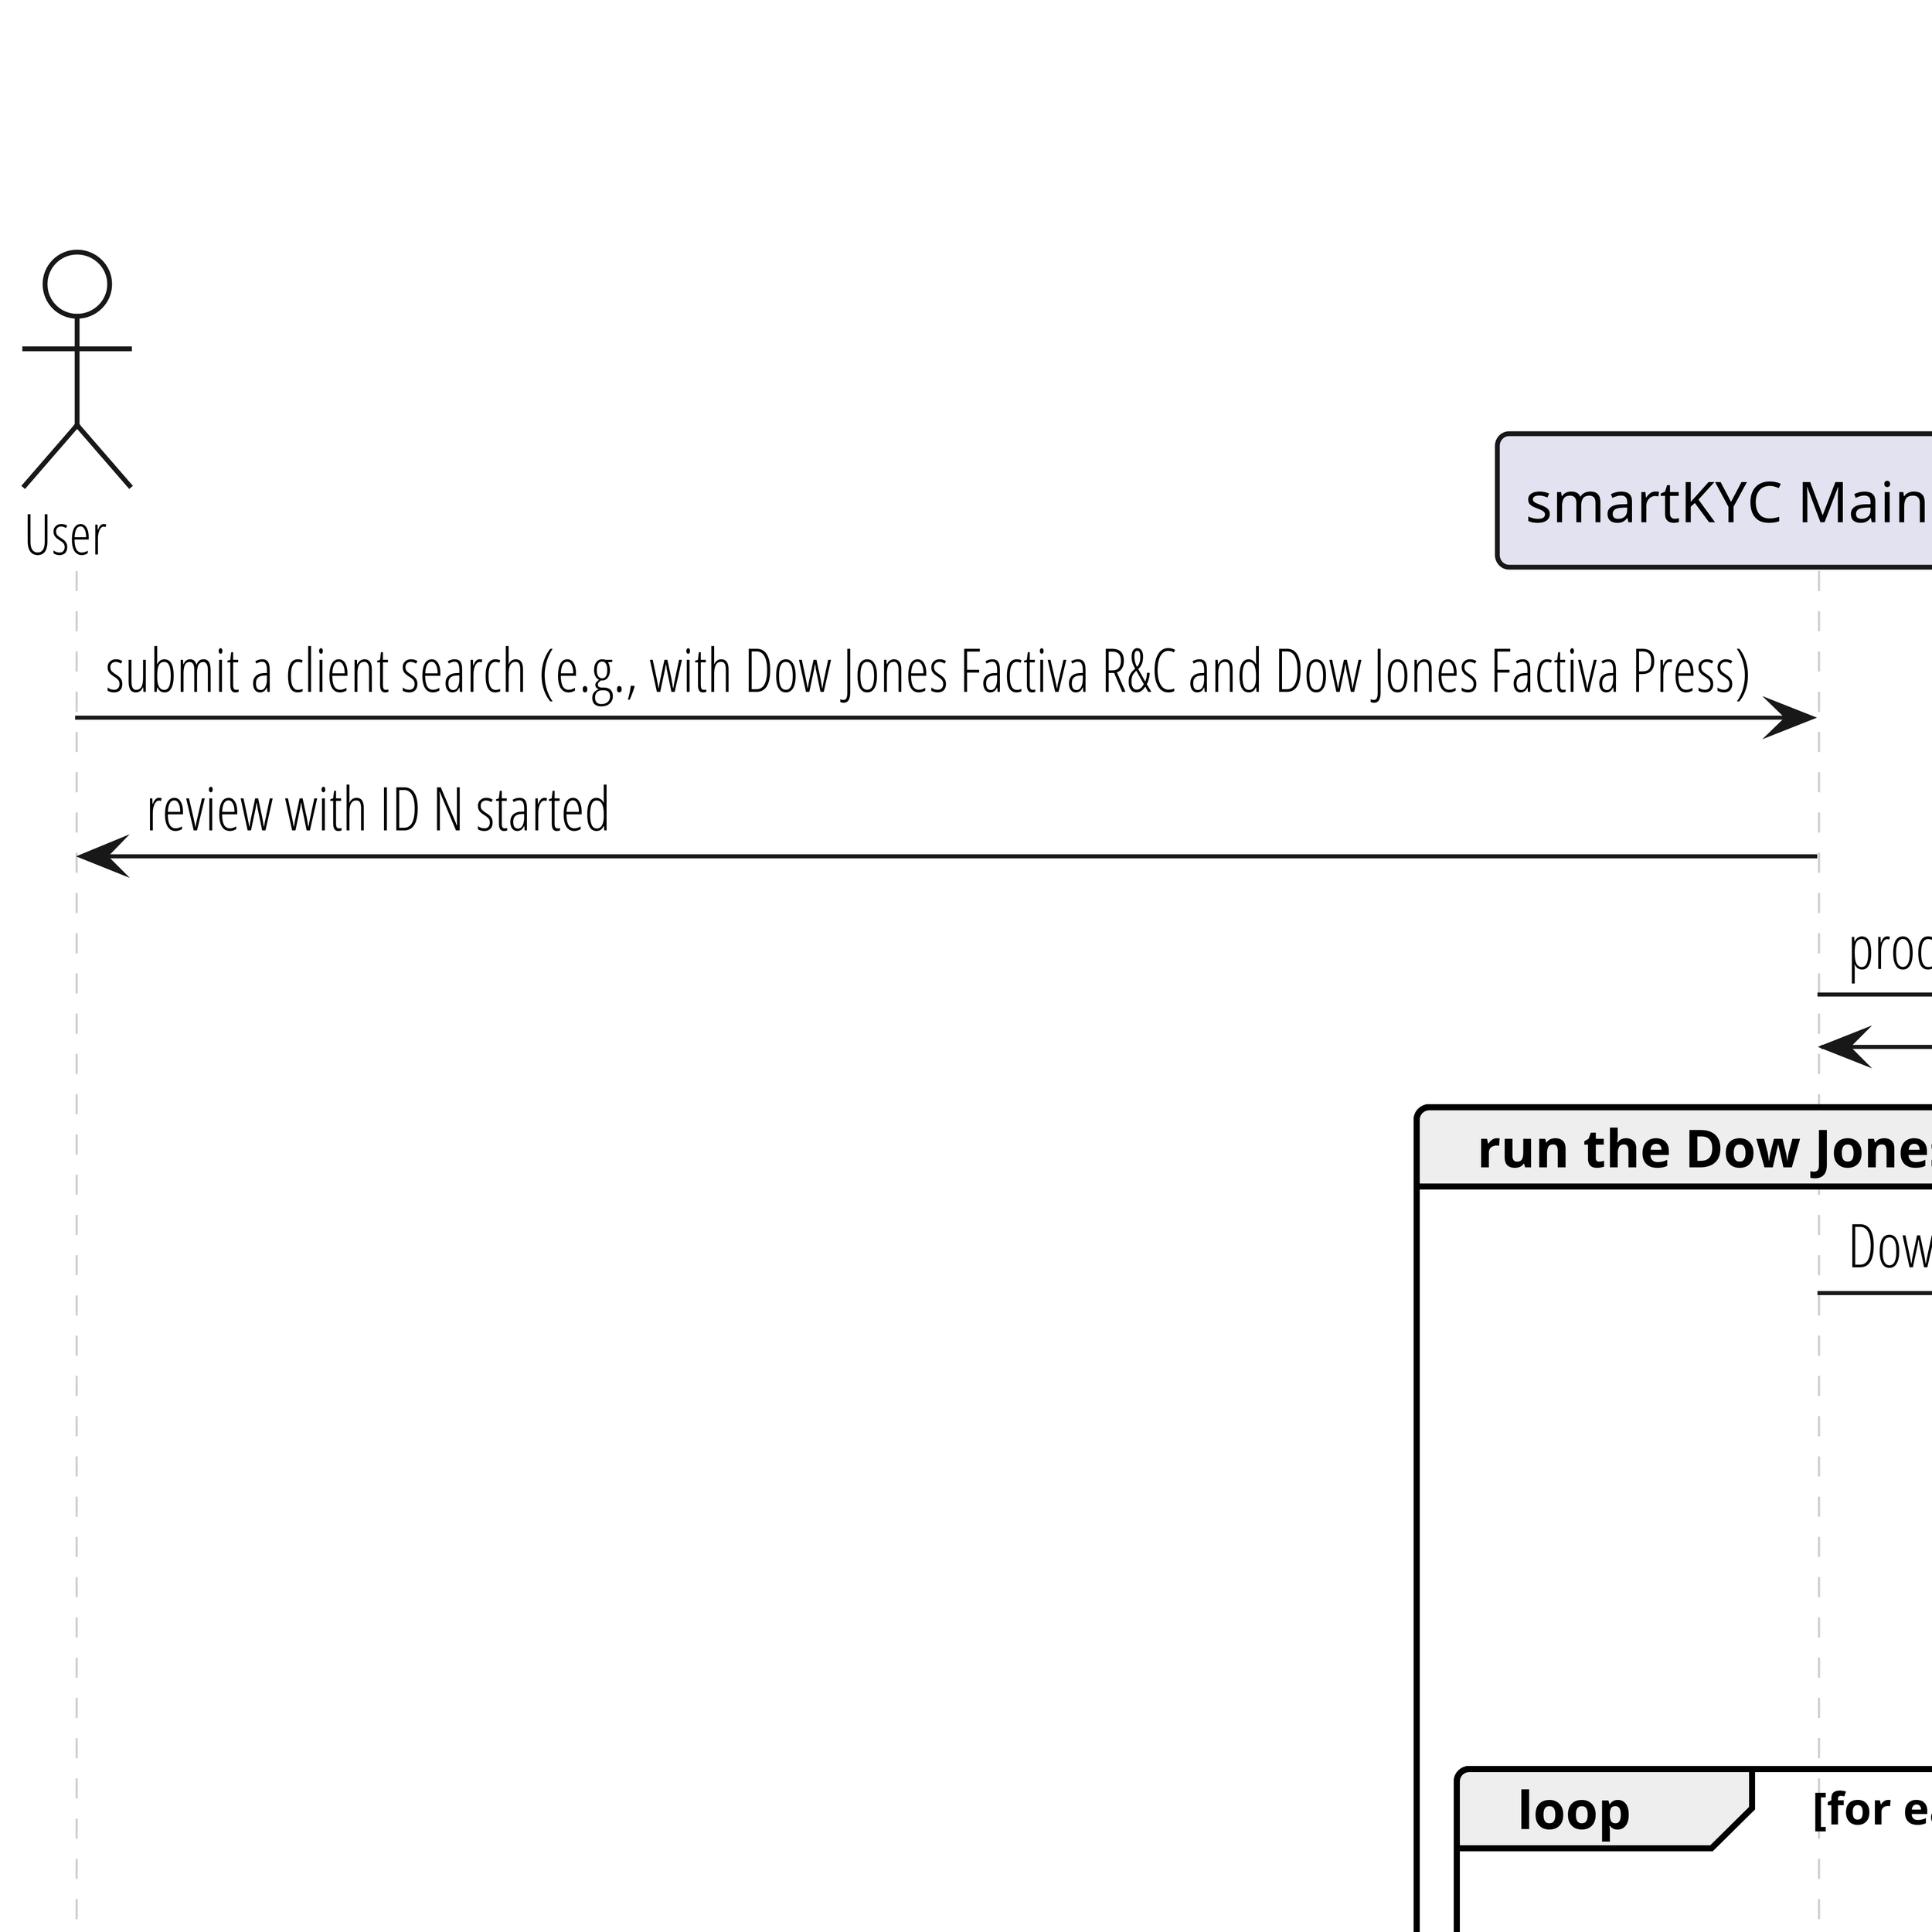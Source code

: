 @startuml

skinparam dpi 1200
scale 1200*1800

skinparam roundCorner 6
skinparam shadowing false
skinparam interface {
  backgroundColor WhiteSmoke
}
skinparam actor {
  FontName Open Sans Condensed Light
  FontSize 14
}
skinparam arrow {
  FontName Open Sans Condensed Light
  FontSize 15
}
skinparam note {
  FontName Open Sans Condensed Light
  FontSize 13
  BorderColor #bbb
}
skinparam footer {
  FontName Open Sans Condensed Light
  FontSize 14
  FontColor DimGrey
}
skinparam sequence {
  actorBorderThickness 1.2
  participantBorderThickness 1.2
  LifeLineBorderColor #ccc
  ParticipantFontName Avenir Next Condensed
  DividerBorderColor #eee
  DividerBackgroundColor #fff
  DividerFontName Open Sans Condensed Light
  DividerFontSize 15
  DividerFontStyle Light
  TitleFontName Open Sans Condensed Light
  TitleFontStyle Light
  TitleFontSize 17
}

actor "User" as user #fff
participant "smartKYC Main Server" as main
participant "smartKYC Media Server Cution" as cution
participant "smartKYC Processing" as proc
participant "smartKYC Media Server Dow Jones Factiva connector" as factivaconnector
queue "JMS broker" as queue #fff
database "RDBMS" as rdbms #fff
participant "DJ Factiva API (Internet)" as factivaapi

title
smartKYC - High level search process
<font color="DimGrey" size="12">(smartKYC R18.7.0)</font>
endtitle


user -> main: submit a client search (e.g., with Dow Jones Factiva R&C and Dow Jones Factiva Press)
main -> user: review with ID N started
main -> main: process and split the search into requests to single providers

group run the Dow Jones Factiva Press request
    main -> queue: Dow Jones Factiva Press request
    queue -> factivaconnector: Dow Jones Factiva Press request
    factivaconnector-> factivaapi: perform search request on Dow Jones Factiva Press API
    factivaapi -> factivaconnector: list of documents matching the search request
    loop for each document returned by the Dow Jones Factiva Press API
        queue -> proc: downloaded document
        proc -> proc: processing document\n (accept or reject)
        proc -> queue: processed document
        queue -> main: processed document
        main -> rdbms: save processed document
    end
end


main -> main: search post-processing
user -> main: request search status/results
main -> user: results\n(status, documents, snippets, facts, etc.)



@enduml
